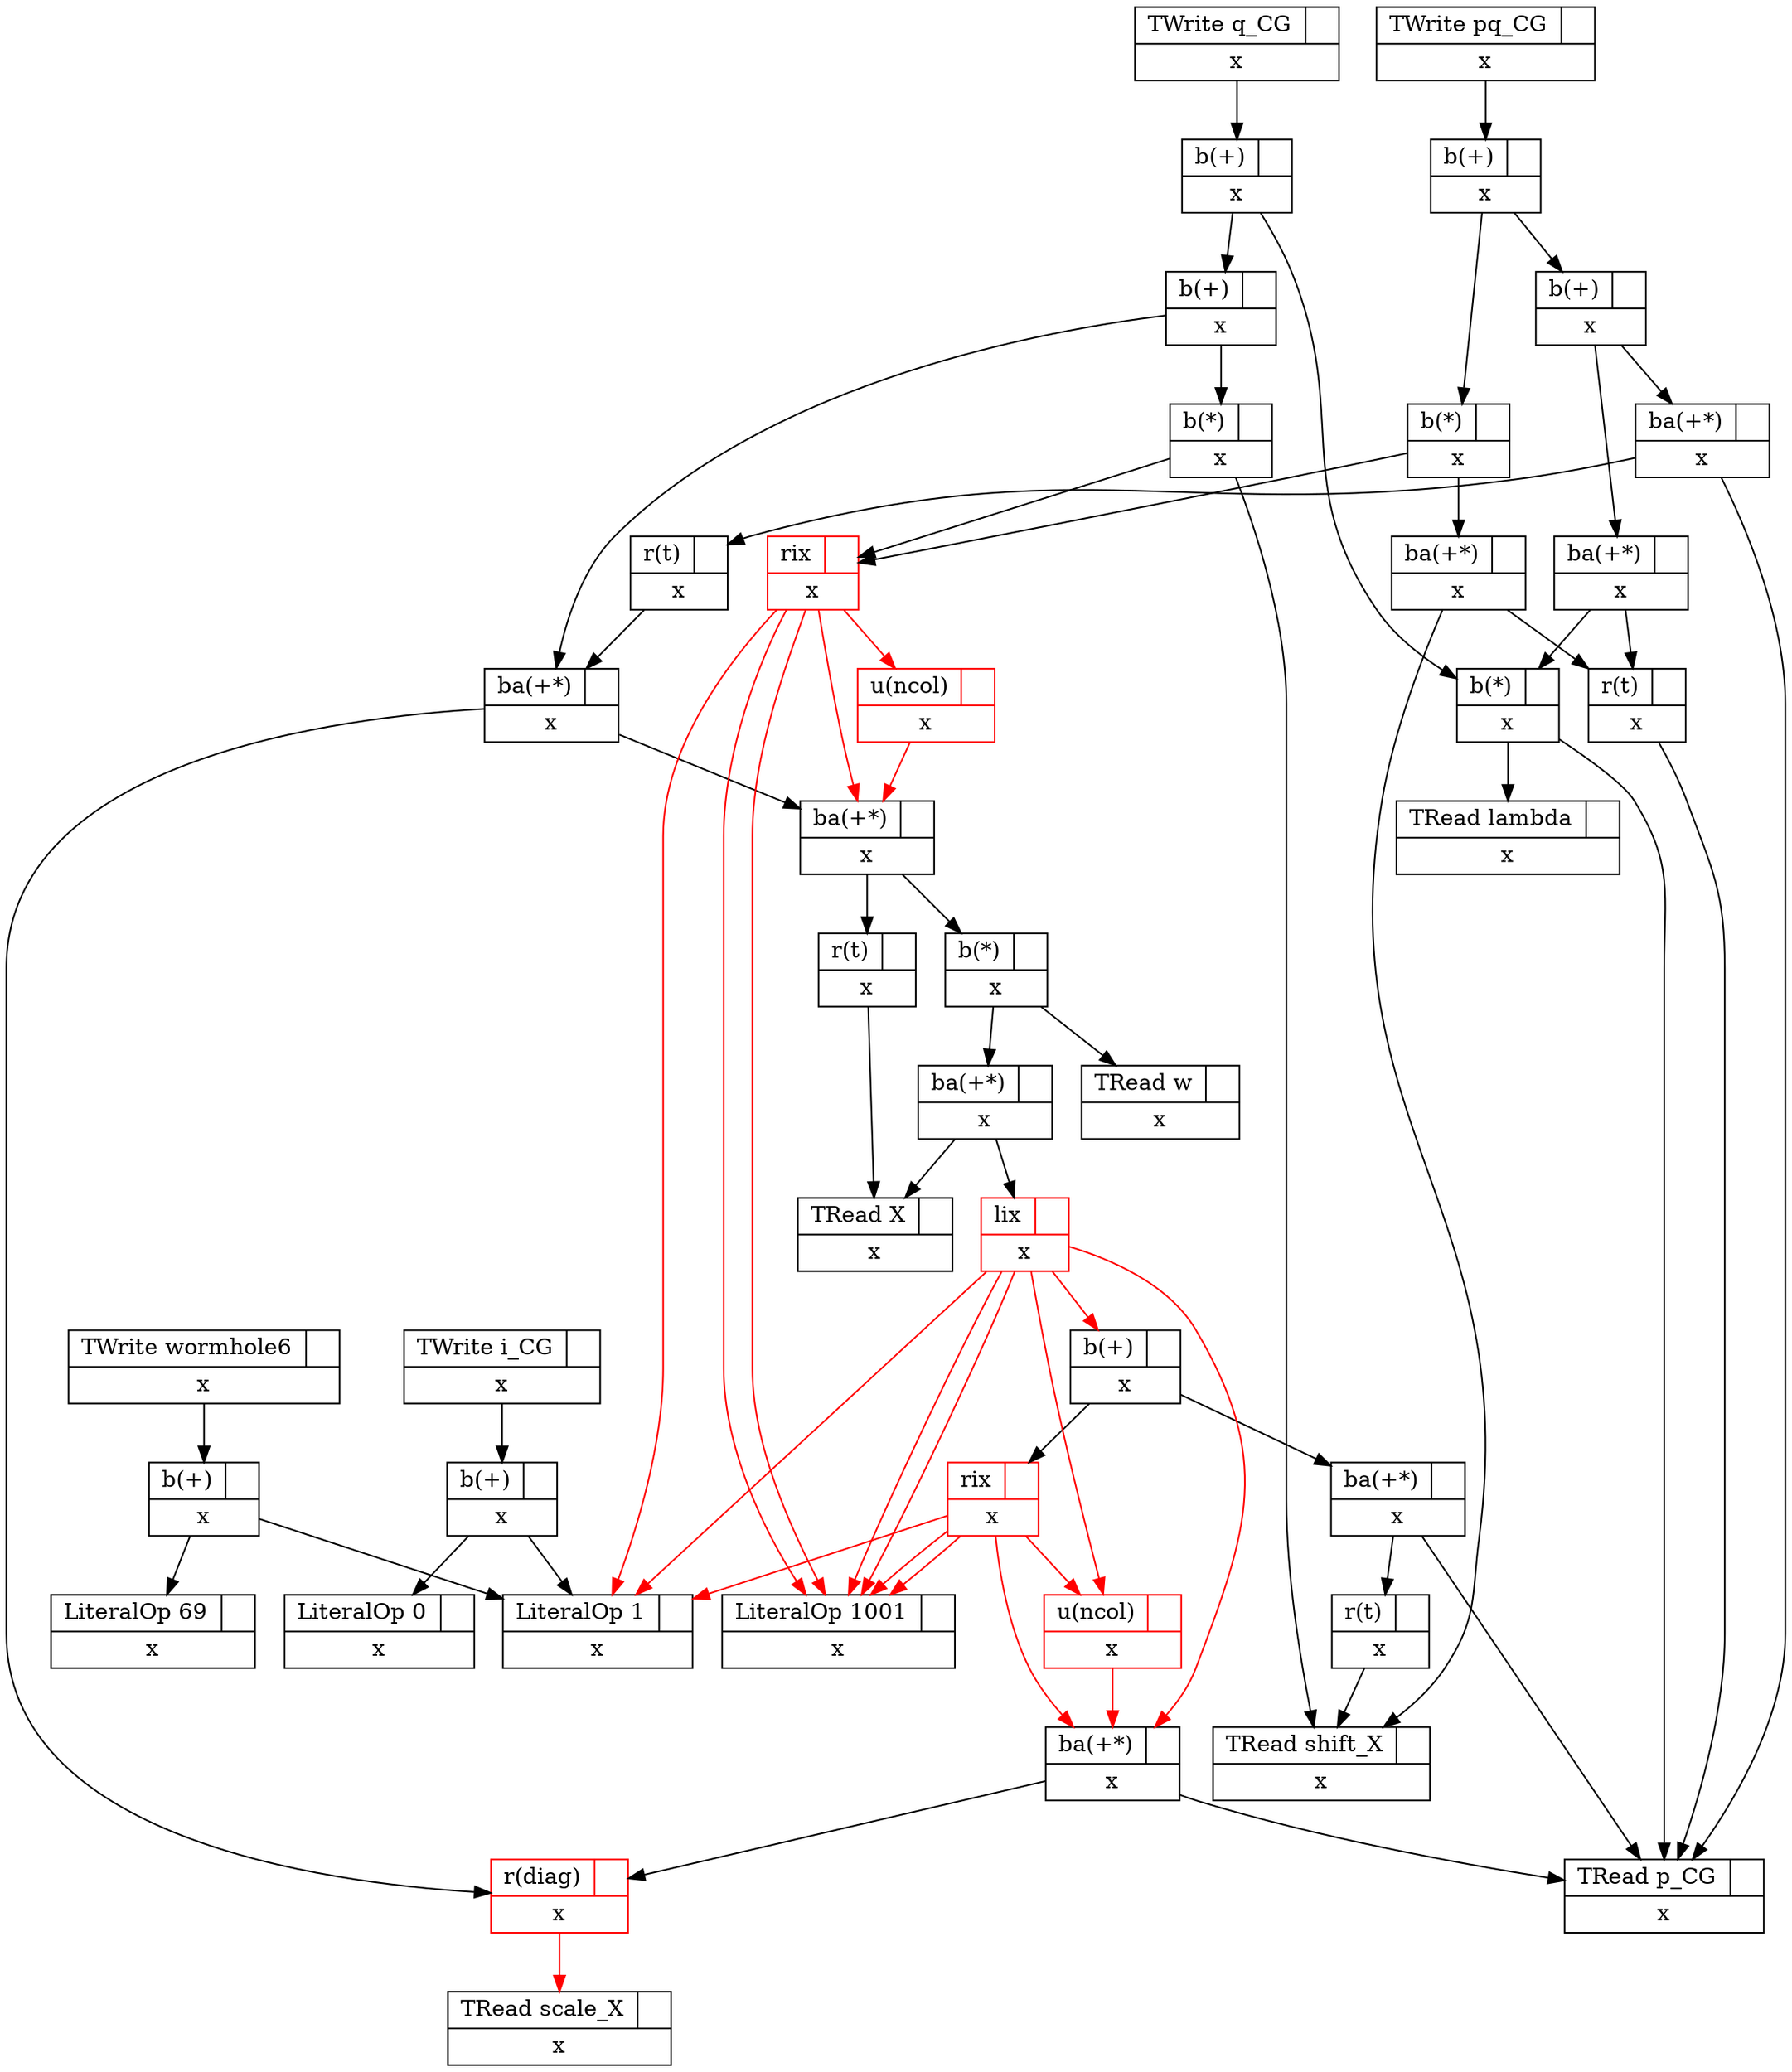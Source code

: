 digraph graphname {
1 [shape=record label="{{LiteralOp 1 |  } | x}" color="black"];
3 [shape=record label="{{LiteralOp 69 |  } | x}" color="black"];
4 [shape=record label="{{b(+) |  } | x}" color="black"];
4->1 [color="black"];
4->3 [color="black"];
5 [shape=record label="{{TWrite wormhole6 |  } | x}" color="black"];
5->4 [color="black"];
7 [shape=record label="{{LiteralOp 0 |  } | x}" color="black"];
8 [shape=record label="{{b(+) |  } | x}" color="black"];
8->1 [color="black"];
8->7 [color="black"];
9 [shape=record label="{{TWrite i_CG |  } | x}" color="black"];
9->8 [color="black"];
13 [shape=record label="{{TRead scale_X |  } | x}" color="black"];
14 [shape=record label="{{r(diag) |  } | x}" color="red"];
14->13 [color="red"];
18 [shape=record label="{{TRead X |  } | x}" color="black"];
19 [shape=record label="{{r(t) |  } | x}" color="black"];
19->18 [color="black"];
22 [shape=record label="{{TRead p_CG |  } | x}" color="black"];
23 [shape=record label="{{ba(+*) |  } | x}" color="black"];
23->14 [color="black"];
23->22 [color="black"];
26 [shape=record label="{{TRead shift_X |  } | x}" color="black"];
27 [shape=record label="{{r(t) |  } | x}" color="black"];
27->26 [color="black"];
28 [shape=record label="{{ba(+*) |  } | x}" color="black"];
28->27 [color="black"];
28->22 [color="black"];
30 [shape=record label="{{LiteralOp 1001 |  } | x}" color="black"];
32 [shape=record label="{{u(ncol) |  } | x}" color="red"];
32->23 [color="red"];
33 [shape=record label="{{rix |  } | x}" color="red"];
33->23 [color="red"];
33->30 [color="red"];
33->30 [color="red"];
33->1 [color="red"];
33->32 [color="red"];
34 [shape=record label="{{b(+) |  } | x}" color="black"];
34->28 [color="black"];
34->33 [color="black"];
35 [shape=record label="{{lix |  } | x}" color="red"];
35->23 [color="red"];
35->34 [color="red"];
35->30 [color="red"];
35->30 [color="red"];
35->1 [color="red"];
35->32 [color="red"];
36 [shape=record label="{{ba(+*) |  } | x}" color="black"];
36->18 [color="black"];
36->35 [color="black"];
38 [shape=record label="{{TRead w |  } | x}" color="black"];
39 [shape=record label="{{b(*) |  } | x}" color="black"];
39->36 [color="black"];
39->38 [color="black"];
40 [shape=record label="{{ba(+*) |  } | x}" color="black"];
40->19 [color="black"];
40->39 [color="black"];
41 [shape=record label="{{ba(+*) |  } | x}" color="black"];
41->14 [color="black"];
41->40 [color="black"];
42 [shape=record label="{{u(ncol) |  } | x}" color="red"];
42->40 [color="red"];
43 [shape=record label="{{rix |  } | x}" color="red"];
43->40 [color="red"];
43->30 [color="red"];
43->30 [color="red"];
43->1 [color="red"];
43->42 [color="red"];
44 [shape=record label="{{b(*) |  } | x}" color="black"];
44->43 [color="black"];
44->26 [color="black"];
45 [shape=record label="{{b(+) |  } | x}" color="black"];
45->41 [color="black"];
45->44 [color="black"];
47 [shape=record label="{{TRead lambda |  } | x}" color="black"];
48 [shape=record label="{{b(*) |  } | x}" color="black"];
48->22 [color="black"];
48->47 [color="black"];
49 [shape=record label="{{b(+) |  } | x}" color="black"];
49->45 [color="black"];
49->48 [color="black"];
50 [shape=record label="{{TWrite q_CG |  } | x}" color="black"];
50->49 [color="black"];
51 [shape=record label="{{r(t) |  } | x}" color="black"];
51->22 [color="black"];
52 [shape=record label="{{ba(+*) |  } | x}" color="black"];
52->51 [color="black"];
52->48 [color="black"];
53 [shape=record label="{{r(t) |  } | x}" color="black"];
53->41 [color="black"];
54 [shape=record label="{{ba(+*) |  } | x}" color="black"];
54->53 [color="black"];
54->22 [color="black"];
55 [shape=record label="{{b(+) |  } | x}" color="black"];
55->52 [color="black"];
55->54 [color="black"];
56 [shape=record label="{{ba(+*) |  } | x}" color="black"];
56->51 [color="black"];
56->26 [color="black"];
57 [shape=record label="{{b(*) |  } | x}" color="black"];
57->43 [color="black"];
57->56 [color="black"];
58 [shape=record label="{{b(+) |  } | x}" color="black"];
58->55 [color="black"];
58->57 [color="black"];
59 [shape=record label="{{TWrite pq_CG |  } | x}" color="black"];
59->58 [color="black"];
}
